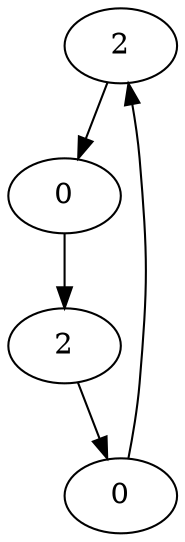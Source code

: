 digraph {
		a -> b;
		b -> c;
		c -> d;
		d -> a;
		a [label="2"];
		b [label="0"];
		c [label="2"];
		d [label="0"];
	}
